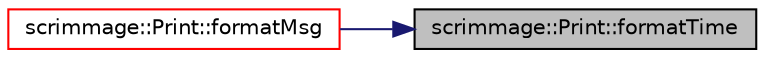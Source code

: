 digraph "scrimmage::Print::formatTime"
{
 // LATEX_PDF_SIZE
  edge [fontname="Helvetica",fontsize="10",labelfontname="Helvetica",labelfontsize="10"];
  node [fontname="Helvetica",fontsize="10",shape=record];
  rankdir="RL";
  Node1 [label="scrimmage::Print::formatTime",height=0.2,width=0.4,color="black", fillcolor="grey75", style="filled", fontcolor="black",tooltip=" "];
  Node1 -> Node2 [dir="back",color="midnightblue",fontsize="10",style="solid",fontname="Helvetica"];
  Node2 [label="scrimmage::Print::formatMsg",height=0.2,width=0.4,color="red", fillcolor="white", style="filled",URL="$classscrimmage_1_1Print.html#ac32b5cbd272ad728037e8915d10ec138",tooltip=" "];
}
